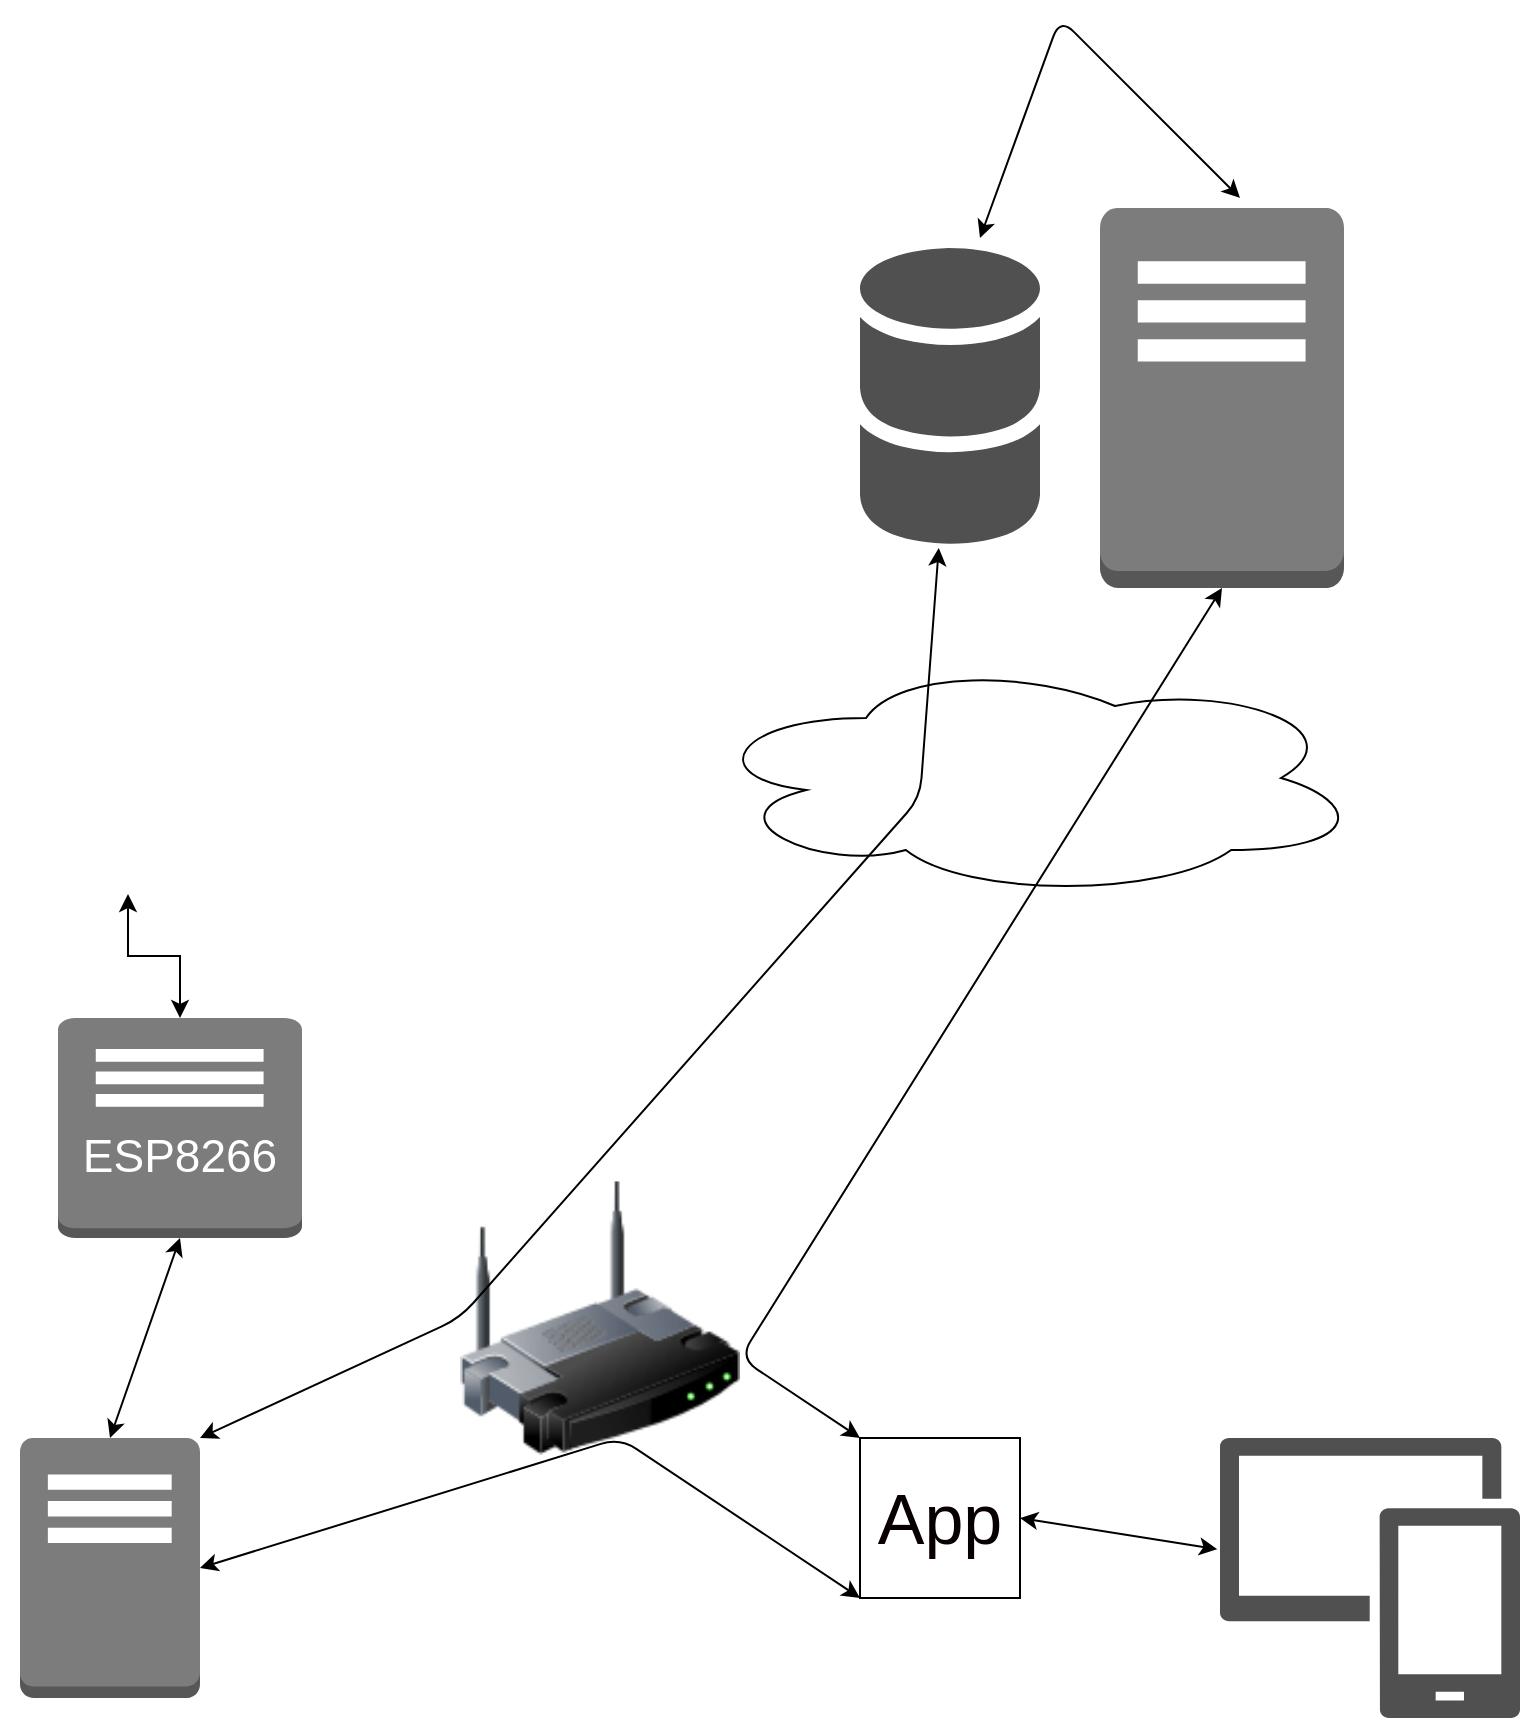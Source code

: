 <mxfile version="14.2.7" type="device"><diagram id="AwoNT7Hv7-rVZaFXerr2" name="Page-1"><mxGraphModel dx="1117" dy="973" grid="1" gridSize="10" guides="1" tooltips="1" connect="1" arrows="1" fold="1" page="1" pageScale="1" pageWidth="827" pageHeight="1169" math="0" shadow="0"><root><mxCell id="0"/><mxCell id="1" parent="0"/><mxCell id="PHMWzZYJ2btC1XSEuh4P-1" value="" style="shape=image;html=1;verticalAlign=top;verticalLabelPosition=bottom;labelBackgroundColor=#ffffff;imageAspect=0;aspect=fixed;image=https://cdn3.iconfinder.com/data/icons/linecons-free-vector-icons-pack/32/bulb-128.png" vertex="1" parent="1"><mxGeometry x="20" y="610" width="128" height="128" as="geometry"/></mxCell><mxCell id="PHMWzZYJ2btC1XSEuh4P-8" value="" style="group" vertex="1" connectable="0" parent="1"><mxGeometry x="30" y="1010" width="90" height="130" as="geometry"/></mxCell><mxCell id="PHMWzZYJ2btC1XSEuh4P-7" value="" style="outlineConnect=0;dashed=0;verticalLabelPosition=bottom;verticalAlign=top;align=center;html=1;shape=mxgraph.aws3.traditional_server;fillColor=#7D7C7C;gradientColor=none;" vertex="1" parent="PHMWzZYJ2btC1XSEuh4P-8"><mxGeometry width="90" height="130" as="geometry"/></mxCell><mxCell id="PHMWzZYJ2btC1XSEuh4P-5" value="" style="shape=image;html=1;verticalAlign=top;verticalLabelPosition=bottom;labelBackgroundColor=#ffffff;imageAspect=0;aspect=fixed;image=https://cdn4.iconfinder.com/data/icons/social-life/512/raspberry-pi-128.png" vertex="1" parent="PHMWzZYJ2btC1XSEuh4P-8"><mxGeometry x="11.8" y="61.58" width="68.2" height="68.2" as="geometry"/></mxCell><mxCell id="PHMWzZYJ2btC1XSEuh4P-9" value="" style="ellipse;shape=cloud;whiteSpace=wrap;html=1;" vertex="1" parent="1"><mxGeometry x="370" y="620" width="332" height="120" as="geometry"/></mxCell><mxCell id="PHMWzZYJ2btC1XSEuh4P-10" value="" style="group" vertex="1" connectable="0" parent="1"><mxGeometry x="570" y="395" width="122" height="190" as="geometry"/></mxCell><mxCell id="PHMWzZYJ2btC1XSEuh4P-11" value="" style="outlineConnect=0;dashed=0;verticalLabelPosition=bottom;verticalAlign=top;align=center;html=1;shape=mxgraph.aws3.traditional_server;fillColor=#7D7C7C;gradientColor=none;" vertex="1" parent="PHMWzZYJ2btC1XSEuh4P-10"><mxGeometry width="122" height="190" as="geometry"/></mxCell><mxCell id="PHMWzZYJ2btC1XSEuh4P-13" value="" style="shadow=0;dashed=0;html=1;strokeColor=none;fillColor=#505050;labelPosition=center;verticalLabelPosition=bottom;verticalAlign=top;outlineConnect=0;align=center;shape=mxgraph.office.databases.database_mini_2;" vertex="1" parent="1"><mxGeometry x="450" y="415" width="90" height="150" as="geometry"/></mxCell><mxCell id="PHMWzZYJ2btC1XSEuh4P-14" value="" style="image;html=1;image=img/lib/clip_art/networking/Wireless_Router_128x128.png" vertex="1" parent="1"><mxGeometry x="250" y="880" width="140" height="140" as="geometry"/></mxCell><mxCell id="PHMWzZYJ2btC1XSEuh4P-19" value="" style="pointerEvents=1;shadow=0;dashed=0;html=1;strokeColor=none;labelPosition=center;verticalLabelPosition=bottom;verticalAlign=top;align=center;fillColor=#505050;shape=mxgraph.mscae.intune.device_group" vertex="1" parent="1"><mxGeometry x="630" y="1010" width="150" height="140" as="geometry"/></mxCell><mxCell id="PHMWzZYJ2btC1XSEuh4P-20" value="" style="group" vertex="1" connectable="0" parent="1"><mxGeometry x="49" y="800" width="122" height="110" as="geometry"/></mxCell><mxCell id="PHMWzZYJ2btC1XSEuh4P-24" value="" style="group" vertex="1" connectable="0" parent="PHMWzZYJ2btC1XSEuh4P-20"><mxGeometry width="122" height="110" as="geometry"/></mxCell><mxCell id="PHMWzZYJ2btC1XSEuh4P-21" value="" style="outlineConnect=0;dashed=0;verticalLabelPosition=bottom;verticalAlign=top;align=center;html=1;shape=mxgraph.aws3.traditional_server;fillColor=#7D7C7C;gradientColor=none;" vertex="1" parent="PHMWzZYJ2btC1XSEuh4P-24"><mxGeometry width="122" height="110" as="geometry"/></mxCell><mxCell id="PHMWzZYJ2btC1XSEuh4P-22" value="&lt;font style=&quot;font-size: 23px&quot;&gt;ESP8266&lt;/font&gt;" style="text;html=1;strokeColor=none;fillColor=none;align=center;verticalAlign=middle;whiteSpace=wrap;rounded=0;fontColor=#FFFFFF;" vertex="1" parent="PHMWzZYJ2btC1XSEuh4P-24"><mxGeometry x="41" y="63.684" width="40" height="11.579" as="geometry"/></mxCell><mxCell id="PHMWzZYJ2btC1XSEuh4P-26" style="edgeStyle=orthogonalEdgeStyle;rounded=0;orthogonalLoop=1;jettySize=auto;html=1;exitX=0.5;exitY=0;exitDx=0;exitDy=0;exitPerimeter=0;entryX=0.5;entryY=1;entryDx=0;entryDy=0;fontColor=#FFFFFF;startArrow=classic;startFill=1;" edge="1" parent="1" source="PHMWzZYJ2btC1XSEuh4P-21" target="PHMWzZYJ2btC1XSEuh4P-1"><mxGeometry relative="1" as="geometry"/></mxCell><mxCell id="PHMWzZYJ2btC1XSEuh4P-27" value="" style="endArrow=classic;startArrow=classic;html=1;fontColor=#FFFFFF;" edge="1" parent="1" target="PHMWzZYJ2btC1XSEuh4P-13"><mxGeometry width="50" height="50" relative="1" as="geometry"><mxPoint x="120" y="1010" as="sourcePoint"/><mxPoint x="170" y="960" as="targetPoint"/><Array as="points"><mxPoint x="250" y="950"/><mxPoint x="480" y="690"/></Array></mxGeometry></mxCell><mxCell id="PHMWzZYJ2btC1XSEuh4P-28" value="" style="endArrow=classic;startArrow=classic;html=1;fontColor=#FFFFFF;exitX=0.5;exitY=0;exitDx=0;exitDy=0;exitPerimeter=0;entryX=0.5;entryY=1;entryDx=0;entryDy=0;entryPerimeter=0;" edge="1" parent="1" source="PHMWzZYJ2btC1XSEuh4P-7" target="PHMWzZYJ2btC1XSEuh4P-21"><mxGeometry width="50" height="50" relative="1" as="geometry"><mxPoint x="100" y="810" as="sourcePoint"/><mxPoint x="150" y="760" as="targetPoint"/></mxGeometry></mxCell><mxCell id="PHMWzZYJ2btC1XSEuh4P-29" value="" style="endArrow=classic;startArrow=classic;html=1;fontColor=#FFFFFF;entryX=0;entryY=1;entryDx=0;entryDy=0;exitX=1;exitY=0.5;exitDx=0;exitDy=0;exitPerimeter=0;" edge="1" parent="1" source="PHMWzZYJ2btC1XSEuh4P-7" target="PHMWzZYJ2btC1XSEuh4P-32"><mxGeometry width="50" height="50" relative="1" as="geometry"><mxPoint x="430" y="1100" as="sourcePoint"/><mxPoint x="340" y="1090" as="targetPoint"/><Array as="points"><mxPoint x="330" y="1010"/></Array></mxGeometry></mxCell><mxCell id="PHMWzZYJ2btC1XSEuh4P-35" value="" style="group" vertex="1" connectable="0" parent="1"><mxGeometry x="450" y="1010" width="80" height="80" as="geometry"/></mxCell><mxCell id="PHMWzZYJ2btC1XSEuh4P-32" value="" style="whiteSpace=wrap;html=1;aspect=fixed;fontColor=#FFFFFF;" vertex="1" parent="PHMWzZYJ2btC1XSEuh4P-35"><mxGeometry width="80" height="80" as="geometry"/></mxCell><mxCell id="PHMWzZYJ2btC1XSEuh4P-33" value="&lt;font color=&quot;#080000&quot; style=&quot;font-size: 35px;&quot;&gt;App&lt;/font&gt;" style="text;html=1;strokeColor=none;fillColor=none;align=center;verticalAlign=middle;whiteSpace=wrap;rounded=0;fontColor=#FFFFFF;fontSize=35;" vertex="1" parent="PHMWzZYJ2btC1XSEuh4P-35"><mxGeometry x="20" y="30" width="40" height="20" as="geometry"/></mxCell><mxCell id="PHMWzZYJ2btC1XSEuh4P-38" value="" style="endArrow=classic;startArrow=classic;html=1;fontSize=35;fontColor=#FFFFFF;entryX=0.5;entryY=1;entryDx=0;entryDy=0;entryPerimeter=0;exitX=0;exitY=0;exitDx=0;exitDy=0;" edge="1" parent="1" source="PHMWzZYJ2btC1XSEuh4P-32" target="PHMWzZYJ2btC1XSEuh4P-11"><mxGeometry width="50" height="50" relative="1" as="geometry"><mxPoint x="510" y="900" as="sourcePoint"/><mxPoint x="560" y="850" as="targetPoint"/><Array as="points"><mxPoint x="390" y="970"/></Array></mxGeometry></mxCell><mxCell id="PHMWzZYJ2btC1XSEuh4P-39" value="" style="endArrow=classic;startArrow=classic;html=1;fontSize=35;fontColor=#FFFFFF;entryX=-0.009;entryY=0.397;entryDx=0;entryDy=0;entryPerimeter=0;exitX=1;exitY=0.5;exitDx=0;exitDy=0;" edge="1" parent="1" source="PHMWzZYJ2btC1XSEuh4P-32" target="PHMWzZYJ2btC1XSEuh4P-19"><mxGeometry width="50" height="50" relative="1" as="geometry"><mxPoint x="320" y="1160" as="sourcePoint"/><mxPoint x="370" y="1110" as="targetPoint"/></mxGeometry></mxCell><mxCell id="PHMWzZYJ2btC1XSEuh4P-40" value="" style="endArrow=classic;startArrow=classic;html=1;fontSize=35;fontColor=#FFFFFF;" edge="1" parent="1"><mxGeometry width="50" height="50" relative="1" as="geometry"><mxPoint x="510" y="410" as="sourcePoint"/><mxPoint x="640" y="390" as="targetPoint"/><Array as="points"><mxPoint x="550" y="300"/></Array></mxGeometry></mxCell></root></mxGraphModel></diagram></mxfile>